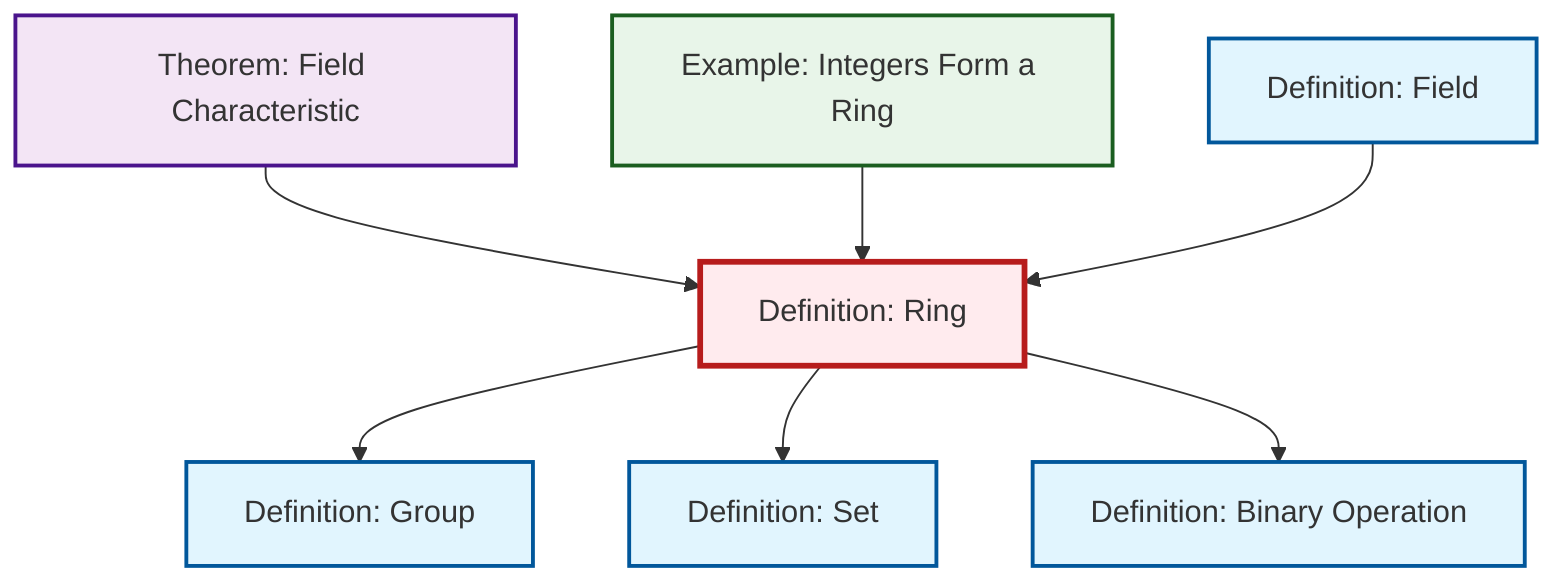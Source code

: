 graph TD
    classDef definition fill:#e1f5fe,stroke:#01579b,stroke-width:2px
    classDef theorem fill:#f3e5f5,stroke:#4a148c,stroke-width:2px
    classDef axiom fill:#fff3e0,stroke:#e65100,stroke-width:2px
    classDef example fill:#e8f5e9,stroke:#1b5e20,stroke-width:2px
    classDef current fill:#ffebee,stroke:#b71c1c,stroke-width:3px
    def-set["Definition: Set"]:::definition
    def-field["Definition: Field"]:::definition
    def-binary-operation["Definition: Binary Operation"]:::definition
    thm-field-characteristic["Theorem: Field Characteristic"]:::theorem
    ex-integers-ring["Example: Integers Form a Ring"]:::example
    def-group["Definition: Group"]:::definition
    def-ring["Definition: Ring"]:::definition
    def-ring --> def-group
    def-ring --> def-set
    thm-field-characteristic --> def-ring
    ex-integers-ring --> def-ring
    def-field --> def-ring
    def-ring --> def-binary-operation
    class def-ring current